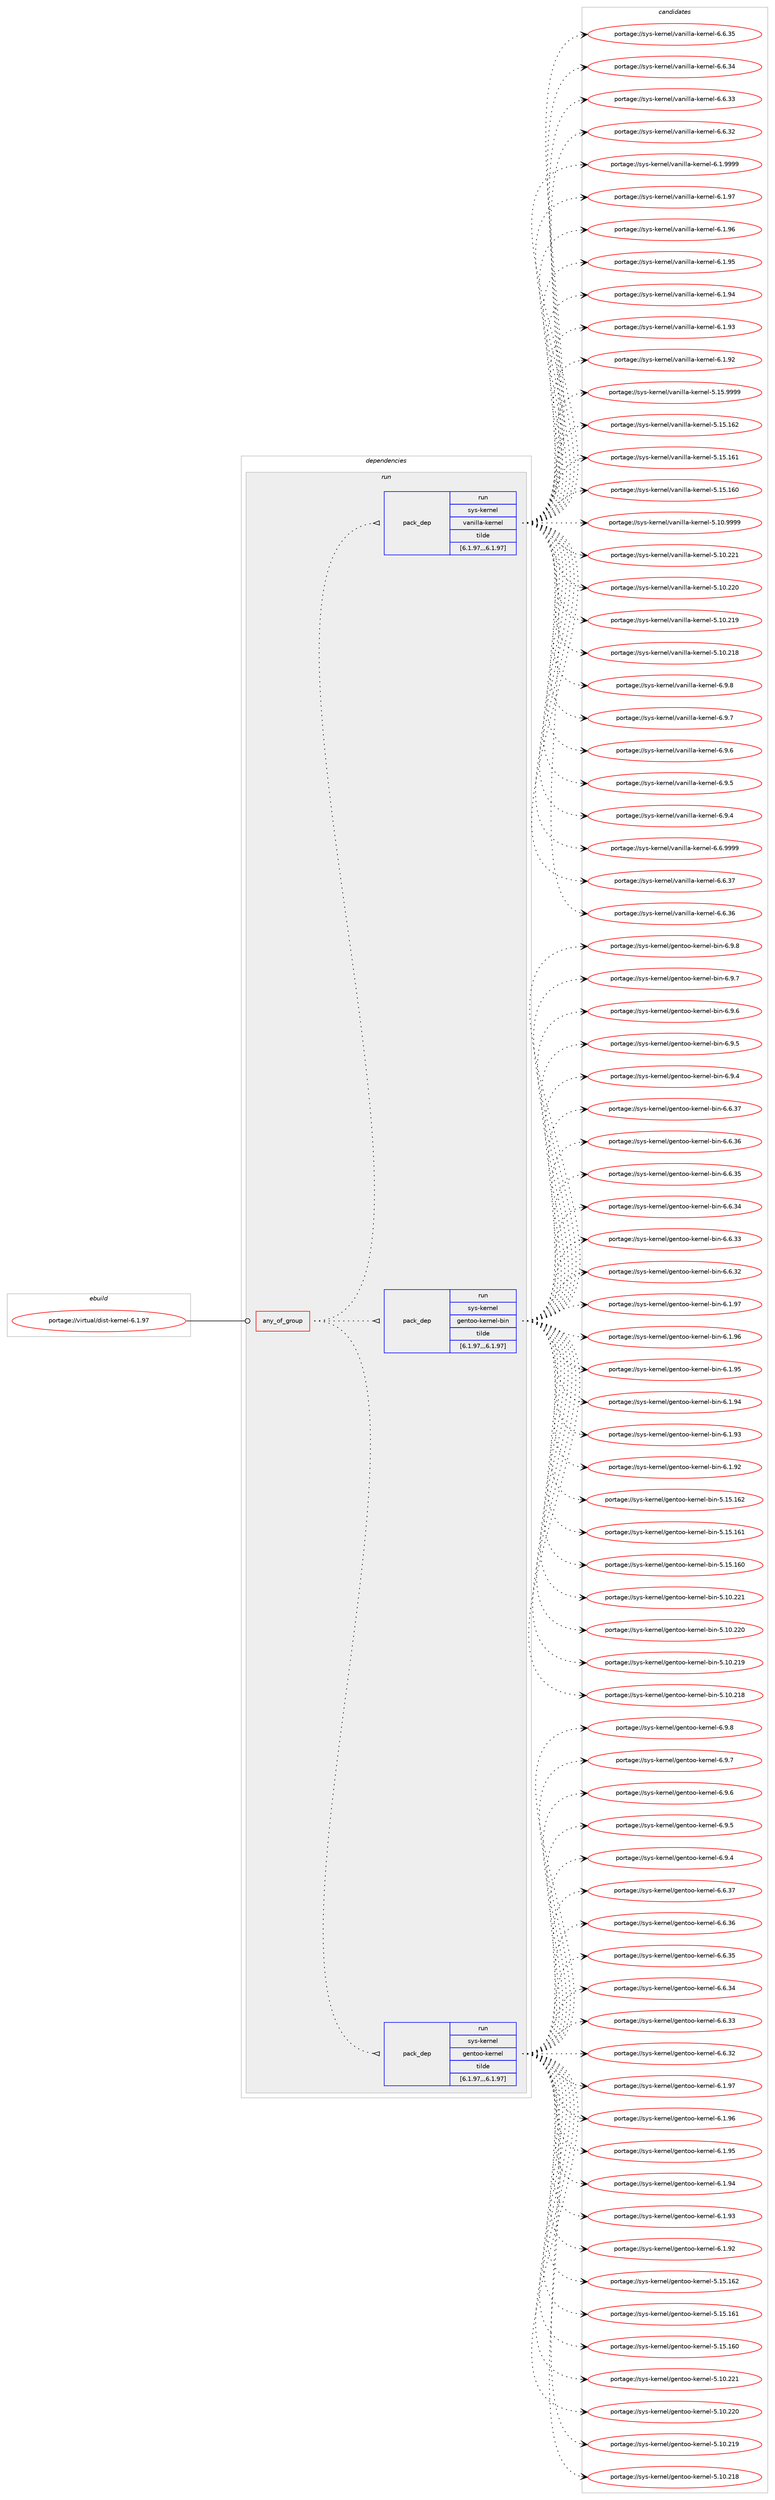 digraph prolog {

# *************
# Graph options
# *************

newrank=true;
concentrate=true;
compound=true;
graph [rankdir=LR,fontname=Helvetica,fontsize=10,ranksep=1.5];#, ranksep=2.5, nodesep=0.2];
edge  [arrowhead=vee];
node  [fontname=Helvetica,fontsize=10];

# **********
# The ebuild
# **********

subgraph cluster_leftcol {
color=gray;
rank=same;
label=<<i>ebuild</i>>;
id [label="portage://virtual/dist-kernel-6.1.97", color=red, width=4, href="../virtual/dist-kernel-6.1.97.svg"];
}

# ****************
# The dependencies
# ****************

subgraph cluster_midcol {
color=gray;
label=<<i>dependencies</i>>;
subgraph cluster_compile {
fillcolor="#eeeeee";
style=filled;
label=<<i>compile</i>>;
}
subgraph cluster_compileandrun {
fillcolor="#eeeeee";
style=filled;
label=<<i>compile and run</i>>;
}
subgraph cluster_run {
fillcolor="#eeeeee";
style=filled;
label=<<i>run</i>>;
subgraph any22 {
dependency4356 [label=<<TABLE BORDER="0" CELLBORDER="1" CELLSPACING="0" CELLPADDING="4"><TR><TD CELLPADDING="10">any_of_group</TD></TR></TABLE>>, shape=none, color=red];subgraph pack3571 {
dependency4357 [label=<<TABLE BORDER="0" CELLBORDER="1" CELLSPACING="0" CELLPADDING="4" WIDTH="220"><TR><TD ROWSPAN="6" CELLPADDING="30">pack_dep</TD></TR><TR><TD WIDTH="110">run</TD></TR><TR><TD>sys-kernel</TD></TR><TR><TD>gentoo-kernel</TD></TR><TR><TD>tilde</TD></TR><TR><TD>[6.1.97,,,6.1.97]</TD></TR></TABLE>>, shape=none, color=blue];
}
dependency4356:e -> dependency4357:w [weight=20,style="dotted",arrowhead="oinv"];
subgraph pack3572 {
dependency4358 [label=<<TABLE BORDER="0" CELLBORDER="1" CELLSPACING="0" CELLPADDING="4" WIDTH="220"><TR><TD ROWSPAN="6" CELLPADDING="30">pack_dep</TD></TR><TR><TD WIDTH="110">run</TD></TR><TR><TD>sys-kernel</TD></TR><TR><TD>gentoo-kernel-bin</TD></TR><TR><TD>tilde</TD></TR><TR><TD>[6.1.97,,,6.1.97]</TD></TR></TABLE>>, shape=none, color=blue];
}
dependency4356:e -> dependency4358:w [weight=20,style="dotted",arrowhead="oinv"];
subgraph pack3573 {
dependency4359 [label=<<TABLE BORDER="0" CELLBORDER="1" CELLSPACING="0" CELLPADDING="4" WIDTH="220"><TR><TD ROWSPAN="6" CELLPADDING="30">pack_dep</TD></TR><TR><TD WIDTH="110">run</TD></TR><TR><TD>sys-kernel</TD></TR><TR><TD>vanilla-kernel</TD></TR><TR><TD>tilde</TD></TR><TR><TD>[6.1.97,,,6.1.97]</TD></TR></TABLE>>, shape=none, color=blue];
}
dependency4356:e -> dependency4359:w [weight=20,style="dotted",arrowhead="oinv"];
}
id:e -> dependency4356:w [weight=20,style="solid",arrowhead="odot"];
}
}

# **************
# The candidates
# **************

subgraph cluster_choices {
rank=same;
color=gray;
label=<<i>candidates</i>>;

subgraph choice3571 {
color=black;
nodesep=1;
choice115121115451071011141101011084710310111011611111145107101114110101108455446574656 [label="portage://sys-kernel/gentoo-kernel-6.9.8", color=red, width=4,href="../sys-kernel/gentoo-kernel-6.9.8.svg"];
choice115121115451071011141101011084710310111011611111145107101114110101108455446574655 [label="portage://sys-kernel/gentoo-kernel-6.9.7", color=red, width=4,href="../sys-kernel/gentoo-kernel-6.9.7.svg"];
choice115121115451071011141101011084710310111011611111145107101114110101108455446574654 [label="portage://sys-kernel/gentoo-kernel-6.9.6", color=red, width=4,href="../sys-kernel/gentoo-kernel-6.9.6.svg"];
choice115121115451071011141101011084710310111011611111145107101114110101108455446574653 [label="portage://sys-kernel/gentoo-kernel-6.9.5", color=red, width=4,href="../sys-kernel/gentoo-kernel-6.9.5.svg"];
choice115121115451071011141101011084710310111011611111145107101114110101108455446574652 [label="portage://sys-kernel/gentoo-kernel-6.9.4", color=red, width=4,href="../sys-kernel/gentoo-kernel-6.9.4.svg"];
choice11512111545107101114110101108471031011101161111114510710111411010110845544654465155 [label="portage://sys-kernel/gentoo-kernel-6.6.37", color=red, width=4,href="../sys-kernel/gentoo-kernel-6.6.37.svg"];
choice11512111545107101114110101108471031011101161111114510710111411010110845544654465154 [label="portage://sys-kernel/gentoo-kernel-6.6.36", color=red, width=4,href="../sys-kernel/gentoo-kernel-6.6.36.svg"];
choice11512111545107101114110101108471031011101161111114510710111411010110845544654465153 [label="portage://sys-kernel/gentoo-kernel-6.6.35", color=red, width=4,href="../sys-kernel/gentoo-kernel-6.6.35.svg"];
choice11512111545107101114110101108471031011101161111114510710111411010110845544654465152 [label="portage://sys-kernel/gentoo-kernel-6.6.34", color=red, width=4,href="../sys-kernel/gentoo-kernel-6.6.34.svg"];
choice11512111545107101114110101108471031011101161111114510710111411010110845544654465151 [label="portage://sys-kernel/gentoo-kernel-6.6.33", color=red, width=4,href="../sys-kernel/gentoo-kernel-6.6.33.svg"];
choice11512111545107101114110101108471031011101161111114510710111411010110845544654465150 [label="portage://sys-kernel/gentoo-kernel-6.6.32", color=red, width=4,href="../sys-kernel/gentoo-kernel-6.6.32.svg"];
choice11512111545107101114110101108471031011101161111114510710111411010110845544649465755 [label="portage://sys-kernel/gentoo-kernel-6.1.97", color=red, width=4,href="../sys-kernel/gentoo-kernel-6.1.97.svg"];
choice11512111545107101114110101108471031011101161111114510710111411010110845544649465754 [label="portage://sys-kernel/gentoo-kernel-6.1.96", color=red, width=4,href="../sys-kernel/gentoo-kernel-6.1.96.svg"];
choice11512111545107101114110101108471031011101161111114510710111411010110845544649465753 [label="portage://sys-kernel/gentoo-kernel-6.1.95", color=red, width=4,href="../sys-kernel/gentoo-kernel-6.1.95.svg"];
choice11512111545107101114110101108471031011101161111114510710111411010110845544649465752 [label="portage://sys-kernel/gentoo-kernel-6.1.94", color=red, width=4,href="../sys-kernel/gentoo-kernel-6.1.94.svg"];
choice11512111545107101114110101108471031011101161111114510710111411010110845544649465751 [label="portage://sys-kernel/gentoo-kernel-6.1.93", color=red, width=4,href="../sys-kernel/gentoo-kernel-6.1.93.svg"];
choice11512111545107101114110101108471031011101161111114510710111411010110845544649465750 [label="portage://sys-kernel/gentoo-kernel-6.1.92", color=red, width=4,href="../sys-kernel/gentoo-kernel-6.1.92.svg"];
choice115121115451071011141101011084710310111011611111145107101114110101108455346495346495450 [label="portage://sys-kernel/gentoo-kernel-5.15.162", color=red, width=4,href="../sys-kernel/gentoo-kernel-5.15.162.svg"];
choice115121115451071011141101011084710310111011611111145107101114110101108455346495346495449 [label="portage://sys-kernel/gentoo-kernel-5.15.161", color=red, width=4,href="../sys-kernel/gentoo-kernel-5.15.161.svg"];
choice115121115451071011141101011084710310111011611111145107101114110101108455346495346495448 [label="portage://sys-kernel/gentoo-kernel-5.15.160", color=red, width=4,href="../sys-kernel/gentoo-kernel-5.15.160.svg"];
choice115121115451071011141101011084710310111011611111145107101114110101108455346494846505049 [label="portage://sys-kernel/gentoo-kernel-5.10.221", color=red, width=4,href="../sys-kernel/gentoo-kernel-5.10.221.svg"];
choice115121115451071011141101011084710310111011611111145107101114110101108455346494846505048 [label="portage://sys-kernel/gentoo-kernel-5.10.220", color=red, width=4,href="../sys-kernel/gentoo-kernel-5.10.220.svg"];
choice115121115451071011141101011084710310111011611111145107101114110101108455346494846504957 [label="portage://sys-kernel/gentoo-kernel-5.10.219", color=red, width=4,href="../sys-kernel/gentoo-kernel-5.10.219.svg"];
choice115121115451071011141101011084710310111011611111145107101114110101108455346494846504956 [label="portage://sys-kernel/gentoo-kernel-5.10.218", color=red, width=4,href="../sys-kernel/gentoo-kernel-5.10.218.svg"];
dependency4357:e -> choice115121115451071011141101011084710310111011611111145107101114110101108455446574656:w [style=dotted,weight="100"];
dependency4357:e -> choice115121115451071011141101011084710310111011611111145107101114110101108455446574655:w [style=dotted,weight="100"];
dependency4357:e -> choice115121115451071011141101011084710310111011611111145107101114110101108455446574654:w [style=dotted,weight="100"];
dependency4357:e -> choice115121115451071011141101011084710310111011611111145107101114110101108455446574653:w [style=dotted,weight="100"];
dependency4357:e -> choice115121115451071011141101011084710310111011611111145107101114110101108455446574652:w [style=dotted,weight="100"];
dependency4357:e -> choice11512111545107101114110101108471031011101161111114510710111411010110845544654465155:w [style=dotted,weight="100"];
dependency4357:e -> choice11512111545107101114110101108471031011101161111114510710111411010110845544654465154:w [style=dotted,weight="100"];
dependency4357:e -> choice11512111545107101114110101108471031011101161111114510710111411010110845544654465153:w [style=dotted,weight="100"];
dependency4357:e -> choice11512111545107101114110101108471031011101161111114510710111411010110845544654465152:w [style=dotted,weight="100"];
dependency4357:e -> choice11512111545107101114110101108471031011101161111114510710111411010110845544654465151:w [style=dotted,weight="100"];
dependency4357:e -> choice11512111545107101114110101108471031011101161111114510710111411010110845544654465150:w [style=dotted,weight="100"];
dependency4357:e -> choice11512111545107101114110101108471031011101161111114510710111411010110845544649465755:w [style=dotted,weight="100"];
dependency4357:e -> choice11512111545107101114110101108471031011101161111114510710111411010110845544649465754:w [style=dotted,weight="100"];
dependency4357:e -> choice11512111545107101114110101108471031011101161111114510710111411010110845544649465753:w [style=dotted,weight="100"];
dependency4357:e -> choice11512111545107101114110101108471031011101161111114510710111411010110845544649465752:w [style=dotted,weight="100"];
dependency4357:e -> choice11512111545107101114110101108471031011101161111114510710111411010110845544649465751:w [style=dotted,weight="100"];
dependency4357:e -> choice11512111545107101114110101108471031011101161111114510710111411010110845544649465750:w [style=dotted,weight="100"];
dependency4357:e -> choice115121115451071011141101011084710310111011611111145107101114110101108455346495346495450:w [style=dotted,weight="100"];
dependency4357:e -> choice115121115451071011141101011084710310111011611111145107101114110101108455346495346495449:w [style=dotted,weight="100"];
dependency4357:e -> choice115121115451071011141101011084710310111011611111145107101114110101108455346495346495448:w [style=dotted,weight="100"];
dependency4357:e -> choice115121115451071011141101011084710310111011611111145107101114110101108455346494846505049:w [style=dotted,weight="100"];
dependency4357:e -> choice115121115451071011141101011084710310111011611111145107101114110101108455346494846505048:w [style=dotted,weight="100"];
dependency4357:e -> choice115121115451071011141101011084710310111011611111145107101114110101108455346494846504957:w [style=dotted,weight="100"];
dependency4357:e -> choice115121115451071011141101011084710310111011611111145107101114110101108455346494846504956:w [style=dotted,weight="100"];
}
subgraph choice3572 {
color=black;
nodesep=1;
choice1151211154510710111411010110847103101110116111111451071011141101011084598105110455446574656 [label="portage://sys-kernel/gentoo-kernel-bin-6.9.8", color=red, width=4,href="../sys-kernel/gentoo-kernel-bin-6.9.8.svg"];
choice1151211154510710111411010110847103101110116111111451071011141101011084598105110455446574655 [label="portage://sys-kernel/gentoo-kernel-bin-6.9.7", color=red, width=4,href="../sys-kernel/gentoo-kernel-bin-6.9.7.svg"];
choice1151211154510710111411010110847103101110116111111451071011141101011084598105110455446574654 [label="portage://sys-kernel/gentoo-kernel-bin-6.9.6", color=red, width=4,href="../sys-kernel/gentoo-kernel-bin-6.9.6.svg"];
choice1151211154510710111411010110847103101110116111111451071011141101011084598105110455446574653 [label="portage://sys-kernel/gentoo-kernel-bin-6.9.5", color=red, width=4,href="../sys-kernel/gentoo-kernel-bin-6.9.5.svg"];
choice1151211154510710111411010110847103101110116111111451071011141101011084598105110455446574652 [label="portage://sys-kernel/gentoo-kernel-bin-6.9.4", color=red, width=4,href="../sys-kernel/gentoo-kernel-bin-6.9.4.svg"];
choice115121115451071011141101011084710310111011611111145107101114110101108459810511045544654465155 [label="portage://sys-kernel/gentoo-kernel-bin-6.6.37", color=red, width=4,href="../sys-kernel/gentoo-kernel-bin-6.6.37.svg"];
choice115121115451071011141101011084710310111011611111145107101114110101108459810511045544654465154 [label="portage://sys-kernel/gentoo-kernel-bin-6.6.36", color=red, width=4,href="../sys-kernel/gentoo-kernel-bin-6.6.36.svg"];
choice115121115451071011141101011084710310111011611111145107101114110101108459810511045544654465153 [label="portage://sys-kernel/gentoo-kernel-bin-6.6.35", color=red, width=4,href="../sys-kernel/gentoo-kernel-bin-6.6.35.svg"];
choice115121115451071011141101011084710310111011611111145107101114110101108459810511045544654465152 [label="portage://sys-kernel/gentoo-kernel-bin-6.6.34", color=red, width=4,href="../sys-kernel/gentoo-kernel-bin-6.6.34.svg"];
choice115121115451071011141101011084710310111011611111145107101114110101108459810511045544654465151 [label="portage://sys-kernel/gentoo-kernel-bin-6.6.33", color=red, width=4,href="../sys-kernel/gentoo-kernel-bin-6.6.33.svg"];
choice115121115451071011141101011084710310111011611111145107101114110101108459810511045544654465150 [label="portage://sys-kernel/gentoo-kernel-bin-6.6.32", color=red, width=4,href="../sys-kernel/gentoo-kernel-bin-6.6.32.svg"];
choice115121115451071011141101011084710310111011611111145107101114110101108459810511045544649465755 [label="portage://sys-kernel/gentoo-kernel-bin-6.1.97", color=red, width=4,href="../sys-kernel/gentoo-kernel-bin-6.1.97.svg"];
choice115121115451071011141101011084710310111011611111145107101114110101108459810511045544649465754 [label="portage://sys-kernel/gentoo-kernel-bin-6.1.96", color=red, width=4,href="../sys-kernel/gentoo-kernel-bin-6.1.96.svg"];
choice115121115451071011141101011084710310111011611111145107101114110101108459810511045544649465753 [label="portage://sys-kernel/gentoo-kernel-bin-6.1.95", color=red, width=4,href="../sys-kernel/gentoo-kernel-bin-6.1.95.svg"];
choice115121115451071011141101011084710310111011611111145107101114110101108459810511045544649465752 [label="portage://sys-kernel/gentoo-kernel-bin-6.1.94", color=red, width=4,href="../sys-kernel/gentoo-kernel-bin-6.1.94.svg"];
choice115121115451071011141101011084710310111011611111145107101114110101108459810511045544649465751 [label="portage://sys-kernel/gentoo-kernel-bin-6.1.93", color=red, width=4,href="../sys-kernel/gentoo-kernel-bin-6.1.93.svg"];
choice115121115451071011141101011084710310111011611111145107101114110101108459810511045544649465750 [label="portage://sys-kernel/gentoo-kernel-bin-6.1.92", color=red, width=4,href="../sys-kernel/gentoo-kernel-bin-6.1.92.svg"];
choice1151211154510710111411010110847103101110116111111451071011141101011084598105110455346495346495450 [label="portage://sys-kernel/gentoo-kernel-bin-5.15.162", color=red, width=4,href="../sys-kernel/gentoo-kernel-bin-5.15.162.svg"];
choice1151211154510710111411010110847103101110116111111451071011141101011084598105110455346495346495449 [label="portage://sys-kernel/gentoo-kernel-bin-5.15.161", color=red, width=4,href="../sys-kernel/gentoo-kernel-bin-5.15.161.svg"];
choice1151211154510710111411010110847103101110116111111451071011141101011084598105110455346495346495448 [label="portage://sys-kernel/gentoo-kernel-bin-5.15.160", color=red, width=4,href="../sys-kernel/gentoo-kernel-bin-5.15.160.svg"];
choice1151211154510710111411010110847103101110116111111451071011141101011084598105110455346494846505049 [label="portage://sys-kernel/gentoo-kernel-bin-5.10.221", color=red, width=4,href="../sys-kernel/gentoo-kernel-bin-5.10.221.svg"];
choice1151211154510710111411010110847103101110116111111451071011141101011084598105110455346494846505048 [label="portage://sys-kernel/gentoo-kernel-bin-5.10.220", color=red, width=4,href="../sys-kernel/gentoo-kernel-bin-5.10.220.svg"];
choice1151211154510710111411010110847103101110116111111451071011141101011084598105110455346494846504957 [label="portage://sys-kernel/gentoo-kernel-bin-5.10.219", color=red, width=4,href="../sys-kernel/gentoo-kernel-bin-5.10.219.svg"];
choice1151211154510710111411010110847103101110116111111451071011141101011084598105110455346494846504956 [label="portage://sys-kernel/gentoo-kernel-bin-5.10.218", color=red, width=4,href="../sys-kernel/gentoo-kernel-bin-5.10.218.svg"];
dependency4358:e -> choice1151211154510710111411010110847103101110116111111451071011141101011084598105110455446574656:w [style=dotted,weight="100"];
dependency4358:e -> choice1151211154510710111411010110847103101110116111111451071011141101011084598105110455446574655:w [style=dotted,weight="100"];
dependency4358:e -> choice1151211154510710111411010110847103101110116111111451071011141101011084598105110455446574654:w [style=dotted,weight="100"];
dependency4358:e -> choice1151211154510710111411010110847103101110116111111451071011141101011084598105110455446574653:w [style=dotted,weight="100"];
dependency4358:e -> choice1151211154510710111411010110847103101110116111111451071011141101011084598105110455446574652:w [style=dotted,weight="100"];
dependency4358:e -> choice115121115451071011141101011084710310111011611111145107101114110101108459810511045544654465155:w [style=dotted,weight="100"];
dependency4358:e -> choice115121115451071011141101011084710310111011611111145107101114110101108459810511045544654465154:w [style=dotted,weight="100"];
dependency4358:e -> choice115121115451071011141101011084710310111011611111145107101114110101108459810511045544654465153:w [style=dotted,weight="100"];
dependency4358:e -> choice115121115451071011141101011084710310111011611111145107101114110101108459810511045544654465152:w [style=dotted,weight="100"];
dependency4358:e -> choice115121115451071011141101011084710310111011611111145107101114110101108459810511045544654465151:w [style=dotted,weight="100"];
dependency4358:e -> choice115121115451071011141101011084710310111011611111145107101114110101108459810511045544654465150:w [style=dotted,weight="100"];
dependency4358:e -> choice115121115451071011141101011084710310111011611111145107101114110101108459810511045544649465755:w [style=dotted,weight="100"];
dependency4358:e -> choice115121115451071011141101011084710310111011611111145107101114110101108459810511045544649465754:w [style=dotted,weight="100"];
dependency4358:e -> choice115121115451071011141101011084710310111011611111145107101114110101108459810511045544649465753:w [style=dotted,weight="100"];
dependency4358:e -> choice115121115451071011141101011084710310111011611111145107101114110101108459810511045544649465752:w [style=dotted,weight="100"];
dependency4358:e -> choice115121115451071011141101011084710310111011611111145107101114110101108459810511045544649465751:w [style=dotted,weight="100"];
dependency4358:e -> choice115121115451071011141101011084710310111011611111145107101114110101108459810511045544649465750:w [style=dotted,weight="100"];
dependency4358:e -> choice1151211154510710111411010110847103101110116111111451071011141101011084598105110455346495346495450:w [style=dotted,weight="100"];
dependency4358:e -> choice1151211154510710111411010110847103101110116111111451071011141101011084598105110455346495346495449:w [style=dotted,weight="100"];
dependency4358:e -> choice1151211154510710111411010110847103101110116111111451071011141101011084598105110455346495346495448:w [style=dotted,weight="100"];
dependency4358:e -> choice1151211154510710111411010110847103101110116111111451071011141101011084598105110455346494846505049:w [style=dotted,weight="100"];
dependency4358:e -> choice1151211154510710111411010110847103101110116111111451071011141101011084598105110455346494846505048:w [style=dotted,weight="100"];
dependency4358:e -> choice1151211154510710111411010110847103101110116111111451071011141101011084598105110455346494846504957:w [style=dotted,weight="100"];
dependency4358:e -> choice1151211154510710111411010110847103101110116111111451071011141101011084598105110455346494846504956:w [style=dotted,weight="100"];
}
subgraph choice3573 {
color=black;
nodesep=1;
choice1151211154510710111411010110847118971101051081089745107101114110101108455446574656 [label="portage://sys-kernel/vanilla-kernel-6.9.8", color=red, width=4,href="../sys-kernel/vanilla-kernel-6.9.8.svg"];
choice1151211154510710111411010110847118971101051081089745107101114110101108455446574655 [label="portage://sys-kernel/vanilla-kernel-6.9.7", color=red, width=4,href="../sys-kernel/vanilla-kernel-6.9.7.svg"];
choice1151211154510710111411010110847118971101051081089745107101114110101108455446574654 [label="portage://sys-kernel/vanilla-kernel-6.9.6", color=red, width=4,href="../sys-kernel/vanilla-kernel-6.9.6.svg"];
choice1151211154510710111411010110847118971101051081089745107101114110101108455446574653 [label="portage://sys-kernel/vanilla-kernel-6.9.5", color=red, width=4,href="../sys-kernel/vanilla-kernel-6.9.5.svg"];
choice1151211154510710111411010110847118971101051081089745107101114110101108455446574652 [label="portage://sys-kernel/vanilla-kernel-6.9.4", color=red, width=4,href="../sys-kernel/vanilla-kernel-6.9.4.svg"];
choice1151211154510710111411010110847118971101051081089745107101114110101108455446544657575757 [label="portage://sys-kernel/vanilla-kernel-6.6.9999", color=red, width=4,href="../sys-kernel/vanilla-kernel-6.6.9999.svg"];
choice115121115451071011141101011084711897110105108108974510710111411010110845544654465155 [label="portage://sys-kernel/vanilla-kernel-6.6.37", color=red, width=4,href="../sys-kernel/vanilla-kernel-6.6.37.svg"];
choice115121115451071011141101011084711897110105108108974510710111411010110845544654465154 [label="portage://sys-kernel/vanilla-kernel-6.6.36", color=red, width=4,href="../sys-kernel/vanilla-kernel-6.6.36.svg"];
choice115121115451071011141101011084711897110105108108974510710111411010110845544654465153 [label="portage://sys-kernel/vanilla-kernel-6.6.35", color=red, width=4,href="../sys-kernel/vanilla-kernel-6.6.35.svg"];
choice115121115451071011141101011084711897110105108108974510710111411010110845544654465152 [label="portage://sys-kernel/vanilla-kernel-6.6.34", color=red, width=4,href="../sys-kernel/vanilla-kernel-6.6.34.svg"];
choice115121115451071011141101011084711897110105108108974510710111411010110845544654465151 [label="portage://sys-kernel/vanilla-kernel-6.6.33", color=red, width=4,href="../sys-kernel/vanilla-kernel-6.6.33.svg"];
choice115121115451071011141101011084711897110105108108974510710111411010110845544654465150 [label="portage://sys-kernel/vanilla-kernel-6.6.32", color=red, width=4,href="../sys-kernel/vanilla-kernel-6.6.32.svg"];
choice1151211154510710111411010110847118971101051081089745107101114110101108455446494657575757 [label="portage://sys-kernel/vanilla-kernel-6.1.9999", color=red, width=4,href="../sys-kernel/vanilla-kernel-6.1.9999.svg"];
choice115121115451071011141101011084711897110105108108974510710111411010110845544649465755 [label="portage://sys-kernel/vanilla-kernel-6.1.97", color=red, width=4,href="../sys-kernel/vanilla-kernel-6.1.97.svg"];
choice115121115451071011141101011084711897110105108108974510710111411010110845544649465754 [label="portage://sys-kernel/vanilla-kernel-6.1.96", color=red, width=4,href="../sys-kernel/vanilla-kernel-6.1.96.svg"];
choice115121115451071011141101011084711897110105108108974510710111411010110845544649465753 [label="portage://sys-kernel/vanilla-kernel-6.1.95", color=red, width=4,href="../sys-kernel/vanilla-kernel-6.1.95.svg"];
choice115121115451071011141101011084711897110105108108974510710111411010110845544649465752 [label="portage://sys-kernel/vanilla-kernel-6.1.94", color=red, width=4,href="../sys-kernel/vanilla-kernel-6.1.94.svg"];
choice115121115451071011141101011084711897110105108108974510710111411010110845544649465751 [label="portage://sys-kernel/vanilla-kernel-6.1.93", color=red, width=4,href="../sys-kernel/vanilla-kernel-6.1.93.svg"];
choice115121115451071011141101011084711897110105108108974510710111411010110845544649465750 [label="portage://sys-kernel/vanilla-kernel-6.1.92", color=red, width=4,href="../sys-kernel/vanilla-kernel-6.1.92.svg"];
choice115121115451071011141101011084711897110105108108974510710111411010110845534649534657575757 [label="portage://sys-kernel/vanilla-kernel-5.15.9999", color=red, width=4,href="../sys-kernel/vanilla-kernel-5.15.9999.svg"];
choice1151211154510710111411010110847118971101051081089745107101114110101108455346495346495450 [label="portage://sys-kernel/vanilla-kernel-5.15.162", color=red, width=4,href="../sys-kernel/vanilla-kernel-5.15.162.svg"];
choice1151211154510710111411010110847118971101051081089745107101114110101108455346495346495449 [label="portage://sys-kernel/vanilla-kernel-5.15.161", color=red, width=4,href="../sys-kernel/vanilla-kernel-5.15.161.svg"];
choice1151211154510710111411010110847118971101051081089745107101114110101108455346495346495448 [label="portage://sys-kernel/vanilla-kernel-5.15.160", color=red, width=4,href="../sys-kernel/vanilla-kernel-5.15.160.svg"];
choice115121115451071011141101011084711897110105108108974510710111411010110845534649484657575757 [label="portage://sys-kernel/vanilla-kernel-5.10.9999", color=red, width=4,href="../sys-kernel/vanilla-kernel-5.10.9999.svg"];
choice1151211154510710111411010110847118971101051081089745107101114110101108455346494846505049 [label="portage://sys-kernel/vanilla-kernel-5.10.221", color=red, width=4,href="../sys-kernel/vanilla-kernel-5.10.221.svg"];
choice1151211154510710111411010110847118971101051081089745107101114110101108455346494846505048 [label="portage://sys-kernel/vanilla-kernel-5.10.220", color=red, width=4,href="../sys-kernel/vanilla-kernel-5.10.220.svg"];
choice1151211154510710111411010110847118971101051081089745107101114110101108455346494846504957 [label="portage://sys-kernel/vanilla-kernel-5.10.219", color=red, width=4,href="../sys-kernel/vanilla-kernel-5.10.219.svg"];
choice1151211154510710111411010110847118971101051081089745107101114110101108455346494846504956 [label="portage://sys-kernel/vanilla-kernel-5.10.218", color=red, width=4,href="../sys-kernel/vanilla-kernel-5.10.218.svg"];
dependency4359:e -> choice1151211154510710111411010110847118971101051081089745107101114110101108455446574656:w [style=dotted,weight="100"];
dependency4359:e -> choice1151211154510710111411010110847118971101051081089745107101114110101108455446574655:w [style=dotted,weight="100"];
dependency4359:e -> choice1151211154510710111411010110847118971101051081089745107101114110101108455446574654:w [style=dotted,weight="100"];
dependency4359:e -> choice1151211154510710111411010110847118971101051081089745107101114110101108455446574653:w [style=dotted,weight="100"];
dependency4359:e -> choice1151211154510710111411010110847118971101051081089745107101114110101108455446574652:w [style=dotted,weight="100"];
dependency4359:e -> choice1151211154510710111411010110847118971101051081089745107101114110101108455446544657575757:w [style=dotted,weight="100"];
dependency4359:e -> choice115121115451071011141101011084711897110105108108974510710111411010110845544654465155:w [style=dotted,weight="100"];
dependency4359:e -> choice115121115451071011141101011084711897110105108108974510710111411010110845544654465154:w [style=dotted,weight="100"];
dependency4359:e -> choice115121115451071011141101011084711897110105108108974510710111411010110845544654465153:w [style=dotted,weight="100"];
dependency4359:e -> choice115121115451071011141101011084711897110105108108974510710111411010110845544654465152:w [style=dotted,weight="100"];
dependency4359:e -> choice115121115451071011141101011084711897110105108108974510710111411010110845544654465151:w [style=dotted,weight="100"];
dependency4359:e -> choice115121115451071011141101011084711897110105108108974510710111411010110845544654465150:w [style=dotted,weight="100"];
dependency4359:e -> choice1151211154510710111411010110847118971101051081089745107101114110101108455446494657575757:w [style=dotted,weight="100"];
dependency4359:e -> choice115121115451071011141101011084711897110105108108974510710111411010110845544649465755:w [style=dotted,weight="100"];
dependency4359:e -> choice115121115451071011141101011084711897110105108108974510710111411010110845544649465754:w [style=dotted,weight="100"];
dependency4359:e -> choice115121115451071011141101011084711897110105108108974510710111411010110845544649465753:w [style=dotted,weight="100"];
dependency4359:e -> choice115121115451071011141101011084711897110105108108974510710111411010110845544649465752:w [style=dotted,weight="100"];
dependency4359:e -> choice115121115451071011141101011084711897110105108108974510710111411010110845544649465751:w [style=dotted,weight="100"];
dependency4359:e -> choice115121115451071011141101011084711897110105108108974510710111411010110845544649465750:w [style=dotted,weight="100"];
dependency4359:e -> choice115121115451071011141101011084711897110105108108974510710111411010110845534649534657575757:w [style=dotted,weight="100"];
dependency4359:e -> choice1151211154510710111411010110847118971101051081089745107101114110101108455346495346495450:w [style=dotted,weight="100"];
dependency4359:e -> choice1151211154510710111411010110847118971101051081089745107101114110101108455346495346495449:w [style=dotted,weight="100"];
dependency4359:e -> choice1151211154510710111411010110847118971101051081089745107101114110101108455346495346495448:w [style=dotted,weight="100"];
dependency4359:e -> choice115121115451071011141101011084711897110105108108974510710111411010110845534649484657575757:w [style=dotted,weight="100"];
dependency4359:e -> choice1151211154510710111411010110847118971101051081089745107101114110101108455346494846505049:w [style=dotted,weight="100"];
dependency4359:e -> choice1151211154510710111411010110847118971101051081089745107101114110101108455346494846505048:w [style=dotted,weight="100"];
dependency4359:e -> choice1151211154510710111411010110847118971101051081089745107101114110101108455346494846504957:w [style=dotted,weight="100"];
dependency4359:e -> choice1151211154510710111411010110847118971101051081089745107101114110101108455346494846504956:w [style=dotted,weight="100"];
}
}

}
